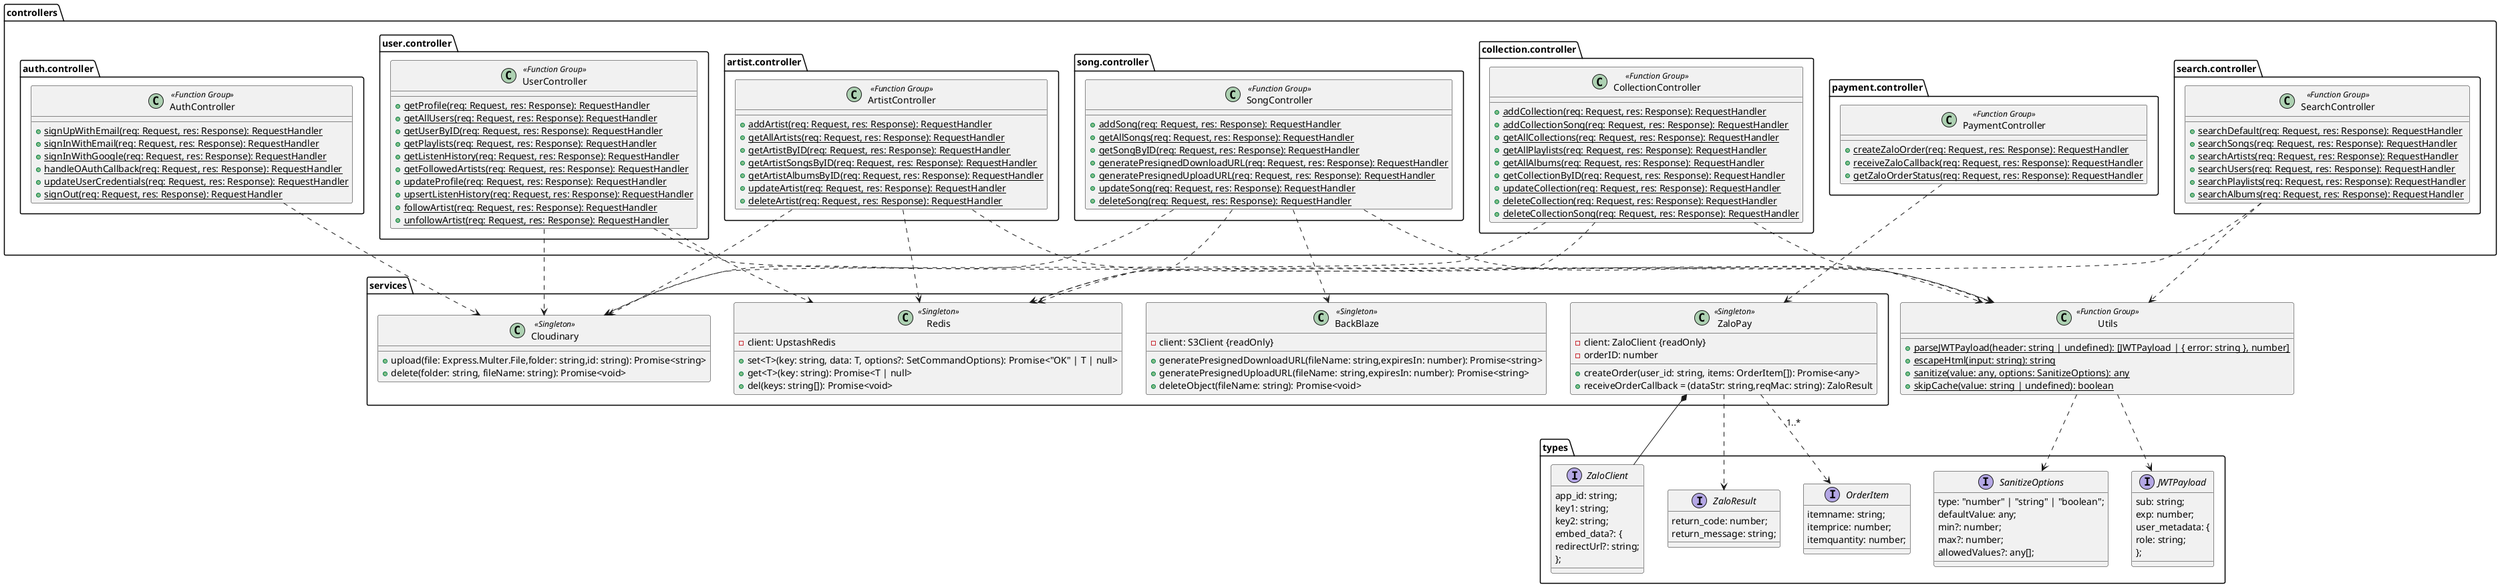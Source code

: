 @startuml

set separator none
package controllers {
    package auth.controller {
        class AuthController <<Function Group>> {
            + {static} signUpWithEmail(req: Request, res: Response): RequestHandler
            + {static} signInWithEmail(req: Request, res: Response): RequestHandler
            + {static} signInWithGoogle(req: Request, res: Response): RequestHandler
            + {static} handleOAuthCallback(req: Request, res: Response): RequestHandler
            + {static} updateUserCredentials(req: Request, res: Response): RequestHandler
            + {static} signOut(req: Request, res: Response): RequestHandler
        }
    }

    package user.controller {
        class UserController <<Function Group>> {
            + {static} getProfile(req: Request, res: Response): RequestHandler
            + {static} getAllUsers(req: Request, res: Response): RequestHandler
            + {static} getUserByID(req: Request, res: Response): RequestHandler
            + {static} getPlaylists(req: Request, res: Response): RequestHandler
            + {static} getListenHistory(req: Request, res: Response): RequestHandler
            + {static} getFollowedArtists(req: Request, res: Response): RequestHandler
            + {static} updateProfile(req: Request, res: Response): RequestHandler
            + {static} upsertListenHistory(req: Request, res: Response): RequestHandler
            + {static} followArtist(req: Request, res: Response): RequestHandler
            + {static} unfollowArtist(req: Request, res: Response): RequestHandler
        }
    }

    package artist.controller {
        class ArtistController <<Function Group>> {
            + {static} addArtist(req: Request, res: Response): RequestHandler
            + {static} getAllArtists(req: Request, res: Response): RequestHandler
            + {static} getArtistByID(req: Request, res: Response): RequestHandler
            + {static} getArtistSongsByID(req: Request, res: Response): RequestHandler
            + {static} getArtistAlbumsByID(req: Request, res: Response): RequestHandler
            + {static} updateArtist(req: Request, res: Response): RequestHandler
            + {static} deleteArtist(req: Request, res: Response): RequestHandler
        }
    }

    package song.controller {
        class SongController <<Function Group>> {
            + {static} addSong(req: Request, res: Response): RequestHandler
            + {static} getAllSongs(req: Request, res: Response): RequestHandler
            + {static} getSongByID(req: Request, res: Response): RequestHandler
            + {static} generatePresignedDownloadURL(req: Request, res: Response): RequestHandler
            + {static} generatePresignedUploadURL(req: Request, res: Response): RequestHandler
            + {static} updateSong(req: Request, res: Response): RequestHandler
            + {static} deleteSong(req: Request, res: Response): RequestHandler
        }
    }

    package collection.controller {
        class CollectionController <<Function Group>> {
            + {static} addCollection(req: Request, res: Response): RequestHandler
            + {static} addCollectionSong(req: Request, res: Response): RequestHandler
            + {static} getAllCollections(req: Request, res: Response): RequestHandler
            + {static} getAllPlaylists(req: Request, res: Response): RequestHandler
            + {static} getAllAlbums(req: Request, res: Response): RequestHandler
            + {static} getCollectionByID(req: Request, res: Response): RequestHandler
            + {static} updateCollection(req: Request, res: Response): RequestHandler
            + {static} deleteCollection(req: Request, res: Response): RequestHandler
            + {static} deleteCollectionSong(req: Request, res: Response): RequestHandler
        }
    }

    package search.controller {
        class SearchController <<Function Group>> {
            + {static} searchDefault(req: Request, res: Response): RequestHandler
            + {static} searchSongs(req: Request, res: Response): RequestHandler
            + {static} searchArtists(req: Request, res: Response): RequestHandler
            + {static} searchUsers(req: Request, res: Response): RequestHandler
            + {static} searchPlaylists(req: Request, res: Response): RequestHandler
            + {static} searchAlbums(req: Request, res: Response): RequestHandler
        }
    }

    package payment.controller {
        class PaymentController <<Function Group>> {
            + {static} createZaloOrder(req: Request, res: Response): RequestHandler
            + {static} receiveZaloCallback(req: Request, res: Response): RequestHandler
            + {static} getZaloOrderStatus(req: Request, res: Response): RequestHandler
        }
    }
}

package services {
    class Redis <<Singleton>> {
        - client: UpstashRedis

        + set<T>(key: string, data: T, options?: SetCommandOptions): Promise<"OK" | T | null>
        + get<T>(key: string): Promise<T | null>
        + del(keys: string[]): Promise<void>
    }
    class Cloudinary <<Singleton>> {
        + upload(file: Express.Multer.File,folder: string,id: string): Promise<string>
        + delete(folder: string, fileName: string): Promise<void>
    }
    class ZaloPay <<Singleton>> {
        - client: ZaloClient {readOnly}
        - orderID: number

        + createOrder(user_id: string, items: OrderItem[]): Promise<any>
        + receiveOrderCallback = (dataStr: string,reqMac: string): ZaloResult
    }
    class BackBlaze <<Singleton>> {
        - client: S3Client {readOnly}

        + generatePresignedDownloadURL(fileName: string,expiresIn: number): Promise<string>
        + generatePresignedUploadURL(fileName: string,expiresIn: number): Promise<string>
        + deleteObject(fileName: string): Promise<void>
    }
}

package types {
    interface ZaloClient {
      app_id: string;
      key1: string;
      key2: string;
      embed_data?: {
        redirectUrl?: string;
      };
    }
    interface ZaloResult {
      return_code: number;
      return_message: string;
    }
    interface OrderItem {
      itemname: string;
      itemprice: number;
      itemquantity: number;
    }
    interface JWTPayload {
      sub: string;
      exp: number;
      user_metadata: {
        role: string;
      };
    }
    interface SanitizeOptions {
      type: "number" | "string" | "boolean";
      defaultValue: any;
      min?: number;
      max?: number;
      allowedValues?: any[];
    }
}

class Utils <<Function Group>> {
    + {static} parseJWTPayload(header: string | undefined): [JWTPayload | { error: string }, number]
    + {static} escapeHtml(input: string): string
    + {static} sanitize(value: any, options: SanitizeOptions): any
    + {static} skipCache(value: string | undefined): boolean
}

ArtistController ..> Redis
ArtistController ..> Cloudinary

AuthController ..> Cloudinary

CollectionController ..> Cloudinary
CollectionController ..> Redis

ZaloPay *-- ZaloClient
ZaloPay ..> ZaloResult
ZaloPay ..> OrderItem: 1..*

PaymentController ..> ZaloPay

SongController ..> Redis
SongController ..> Cloudinary
SongController ..> BackBlaze

SearchController ..> Redis

UserController ..> Redis
UserController ..> Cloudinary

Utils ..> SanitizeOptions
Utils ..> JWTPayload

ArtistController ..> Utils
SongController ..> Utils
UserController ..> Utils
SearchController ..> Utils
CollectionController ..> Utils

@enduml